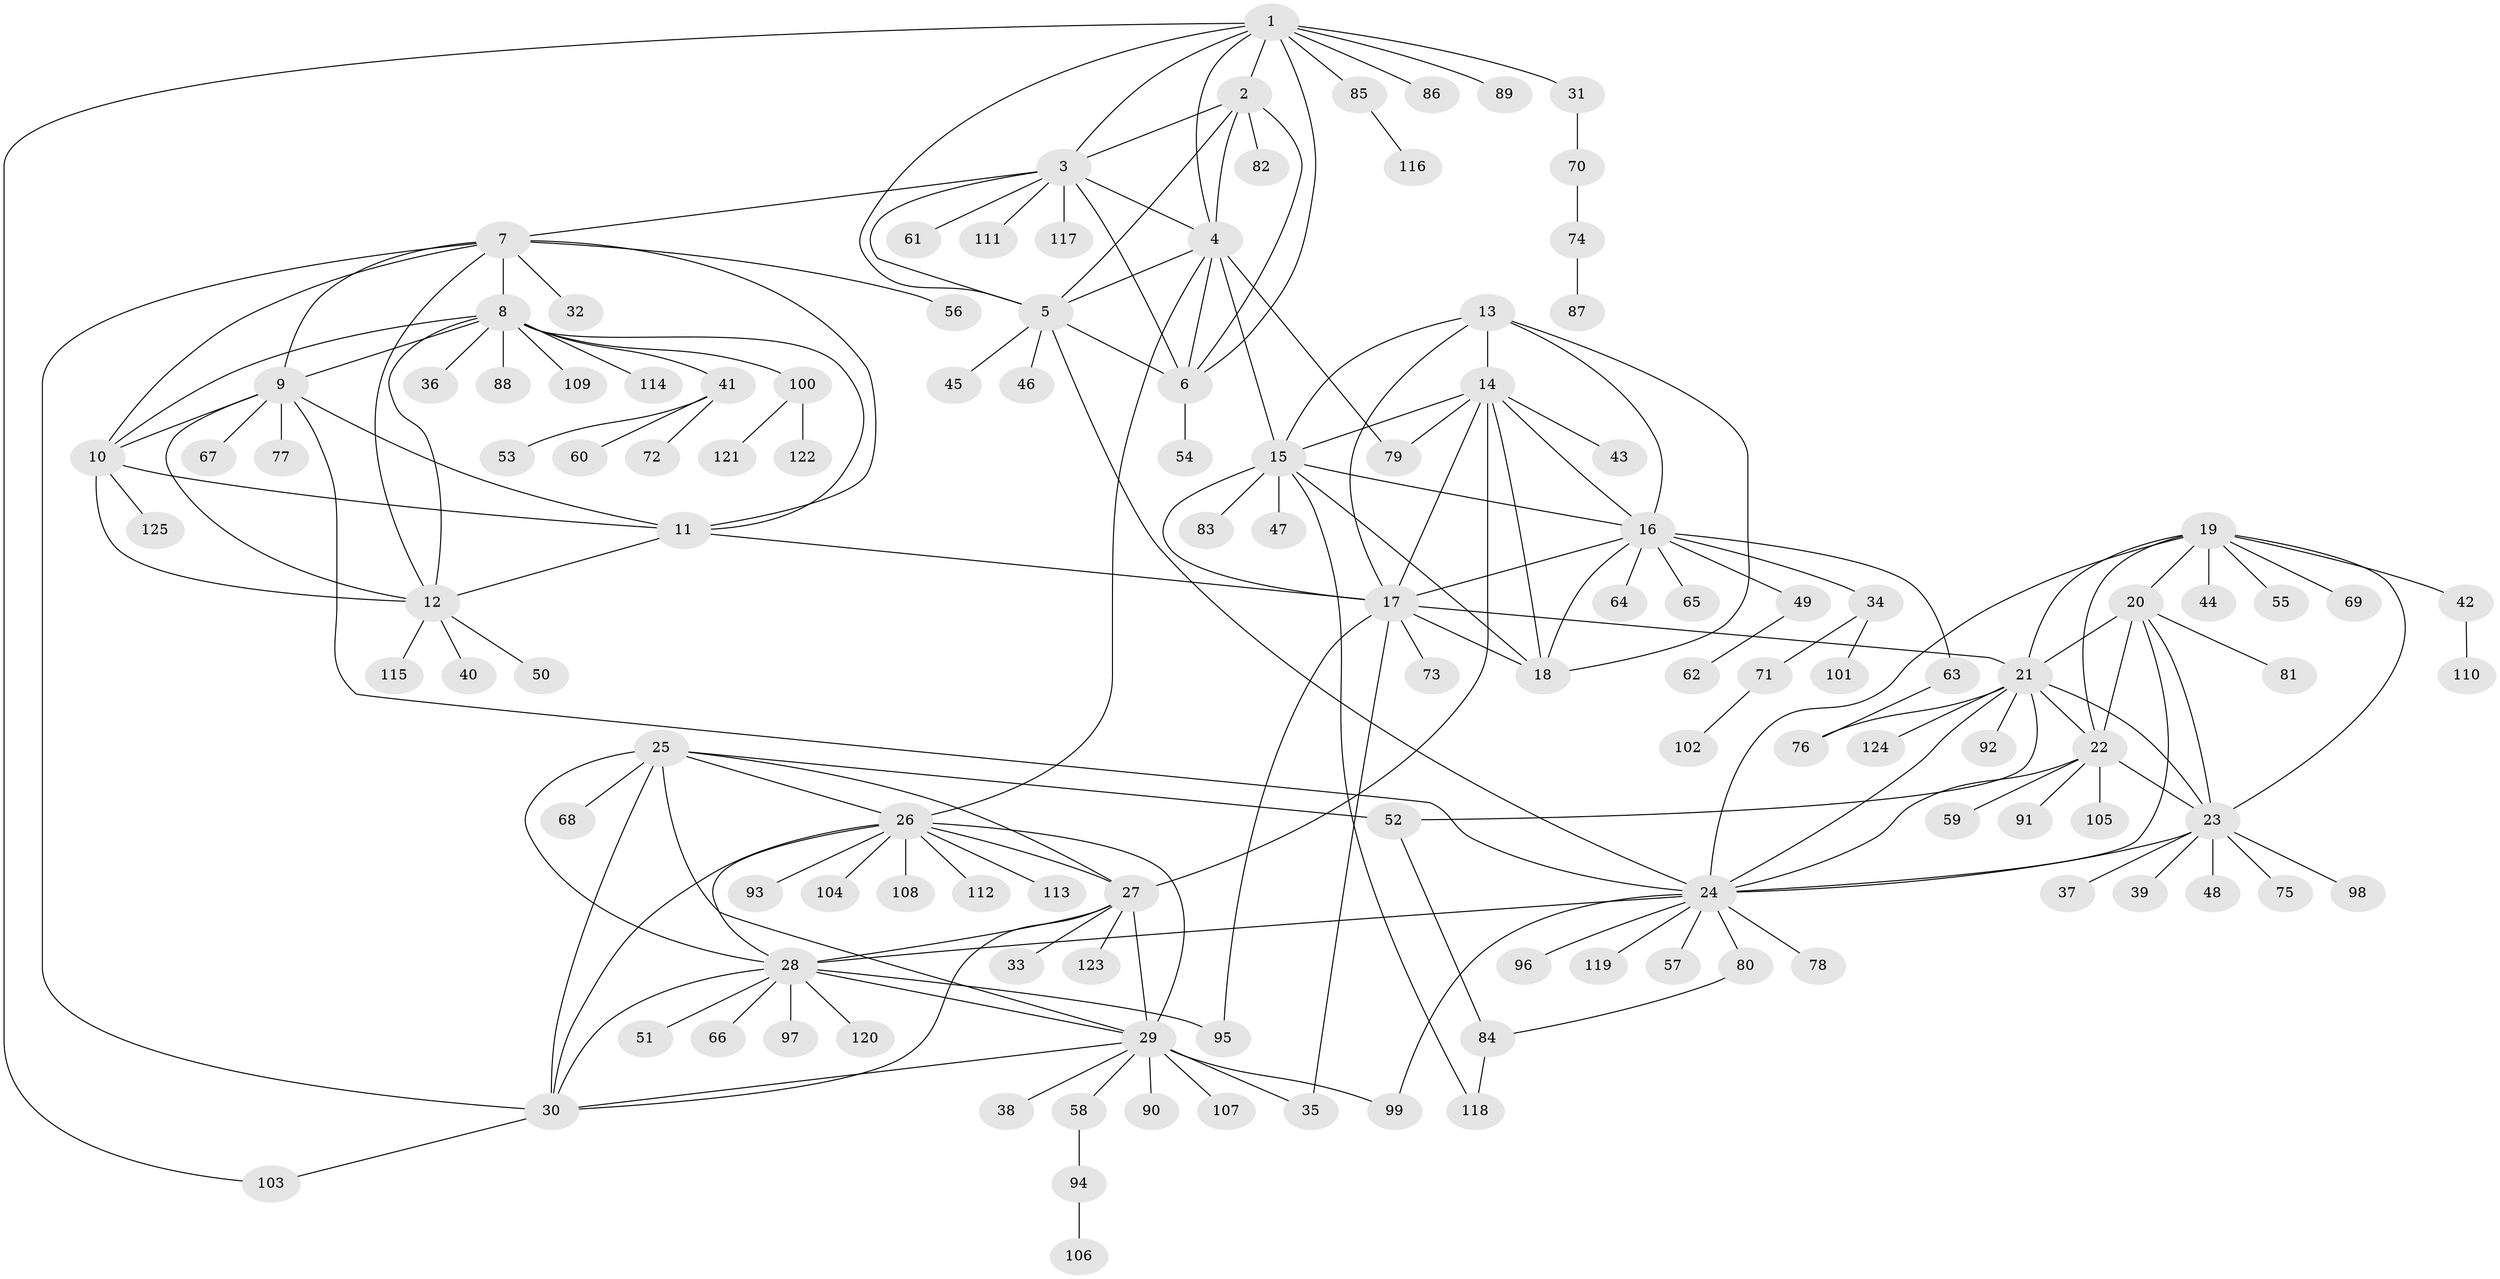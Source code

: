 // Generated by graph-tools (version 1.1) at 2025/50/03/09/25 03:50:29]
// undirected, 125 vertices, 189 edges
graph export_dot {
graph [start="1"]
  node [color=gray90,style=filled];
  1;
  2;
  3;
  4;
  5;
  6;
  7;
  8;
  9;
  10;
  11;
  12;
  13;
  14;
  15;
  16;
  17;
  18;
  19;
  20;
  21;
  22;
  23;
  24;
  25;
  26;
  27;
  28;
  29;
  30;
  31;
  32;
  33;
  34;
  35;
  36;
  37;
  38;
  39;
  40;
  41;
  42;
  43;
  44;
  45;
  46;
  47;
  48;
  49;
  50;
  51;
  52;
  53;
  54;
  55;
  56;
  57;
  58;
  59;
  60;
  61;
  62;
  63;
  64;
  65;
  66;
  67;
  68;
  69;
  70;
  71;
  72;
  73;
  74;
  75;
  76;
  77;
  78;
  79;
  80;
  81;
  82;
  83;
  84;
  85;
  86;
  87;
  88;
  89;
  90;
  91;
  92;
  93;
  94;
  95;
  96;
  97;
  98;
  99;
  100;
  101;
  102;
  103;
  104;
  105;
  106;
  107;
  108;
  109;
  110;
  111;
  112;
  113;
  114;
  115;
  116;
  117;
  118;
  119;
  120;
  121;
  122;
  123;
  124;
  125;
  1 -- 2;
  1 -- 3;
  1 -- 4;
  1 -- 5;
  1 -- 6;
  1 -- 31;
  1 -- 85;
  1 -- 86;
  1 -- 89;
  1 -- 103;
  2 -- 3;
  2 -- 4;
  2 -- 5;
  2 -- 6;
  2 -- 82;
  3 -- 4;
  3 -- 5;
  3 -- 6;
  3 -- 7;
  3 -- 61;
  3 -- 111;
  3 -- 117;
  4 -- 5;
  4 -- 6;
  4 -- 15;
  4 -- 26;
  4 -- 79;
  5 -- 6;
  5 -- 24;
  5 -- 45;
  5 -- 46;
  6 -- 54;
  7 -- 8;
  7 -- 9;
  7 -- 10;
  7 -- 11;
  7 -- 12;
  7 -- 30;
  7 -- 32;
  7 -- 56;
  8 -- 9;
  8 -- 10;
  8 -- 11;
  8 -- 12;
  8 -- 36;
  8 -- 41;
  8 -- 88;
  8 -- 100;
  8 -- 109;
  8 -- 114;
  9 -- 10;
  9 -- 11;
  9 -- 12;
  9 -- 24;
  9 -- 67;
  9 -- 77;
  10 -- 11;
  10 -- 12;
  10 -- 125;
  11 -- 12;
  11 -- 17;
  12 -- 40;
  12 -- 50;
  12 -- 115;
  13 -- 14;
  13 -- 15;
  13 -- 16;
  13 -- 17;
  13 -- 18;
  14 -- 15;
  14 -- 16;
  14 -- 17;
  14 -- 18;
  14 -- 27;
  14 -- 43;
  14 -- 79;
  15 -- 16;
  15 -- 17;
  15 -- 18;
  15 -- 47;
  15 -- 83;
  15 -- 118;
  16 -- 17;
  16 -- 18;
  16 -- 34;
  16 -- 49;
  16 -- 63;
  16 -- 64;
  16 -- 65;
  17 -- 18;
  17 -- 21;
  17 -- 35;
  17 -- 73;
  17 -- 95;
  19 -- 20;
  19 -- 21;
  19 -- 22;
  19 -- 23;
  19 -- 24;
  19 -- 42;
  19 -- 44;
  19 -- 55;
  19 -- 69;
  20 -- 21;
  20 -- 22;
  20 -- 23;
  20 -- 24;
  20 -- 81;
  21 -- 22;
  21 -- 23;
  21 -- 24;
  21 -- 52;
  21 -- 76;
  21 -- 92;
  21 -- 124;
  22 -- 23;
  22 -- 24;
  22 -- 59;
  22 -- 91;
  22 -- 105;
  23 -- 24;
  23 -- 37;
  23 -- 39;
  23 -- 48;
  23 -- 75;
  23 -- 98;
  24 -- 28;
  24 -- 57;
  24 -- 78;
  24 -- 80;
  24 -- 96;
  24 -- 99;
  24 -- 119;
  25 -- 26;
  25 -- 27;
  25 -- 28;
  25 -- 29;
  25 -- 30;
  25 -- 52;
  25 -- 68;
  26 -- 27;
  26 -- 28;
  26 -- 29;
  26 -- 30;
  26 -- 93;
  26 -- 104;
  26 -- 108;
  26 -- 112;
  26 -- 113;
  27 -- 28;
  27 -- 29;
  27 -- 30;
  27 -- 33;
  27 -- 123;
  28 -- 29;
  28 -- 30;
  28 -- 51;
  28 -- 66;
  28 -- 95;
  28 -- 97;
  28 -- 120;
  29 -- 30;
  29 -- 35;
  29 -- 38;
  29 -- 58;
  29 -- 90;
  29 -- 99;
  29 -- 107;
  30 -- 103;
  31 -- 70;
  34 -- 71;
  34 -- 101;
  41 -- 53;
  41 -- 60;
  41 -- 72;
  42 -- 110;
  49 -- 62;
  52 -- 84;
  58 -- 94;
  63 -- 76;
  70 -- 74;
  71 -- 102;
  74 -- 87;
  80 -- 84;
  84 -- 118;
  85 -- 116;
  94 -- 106;
  100 -- 121;
  100 -- 122;
}

